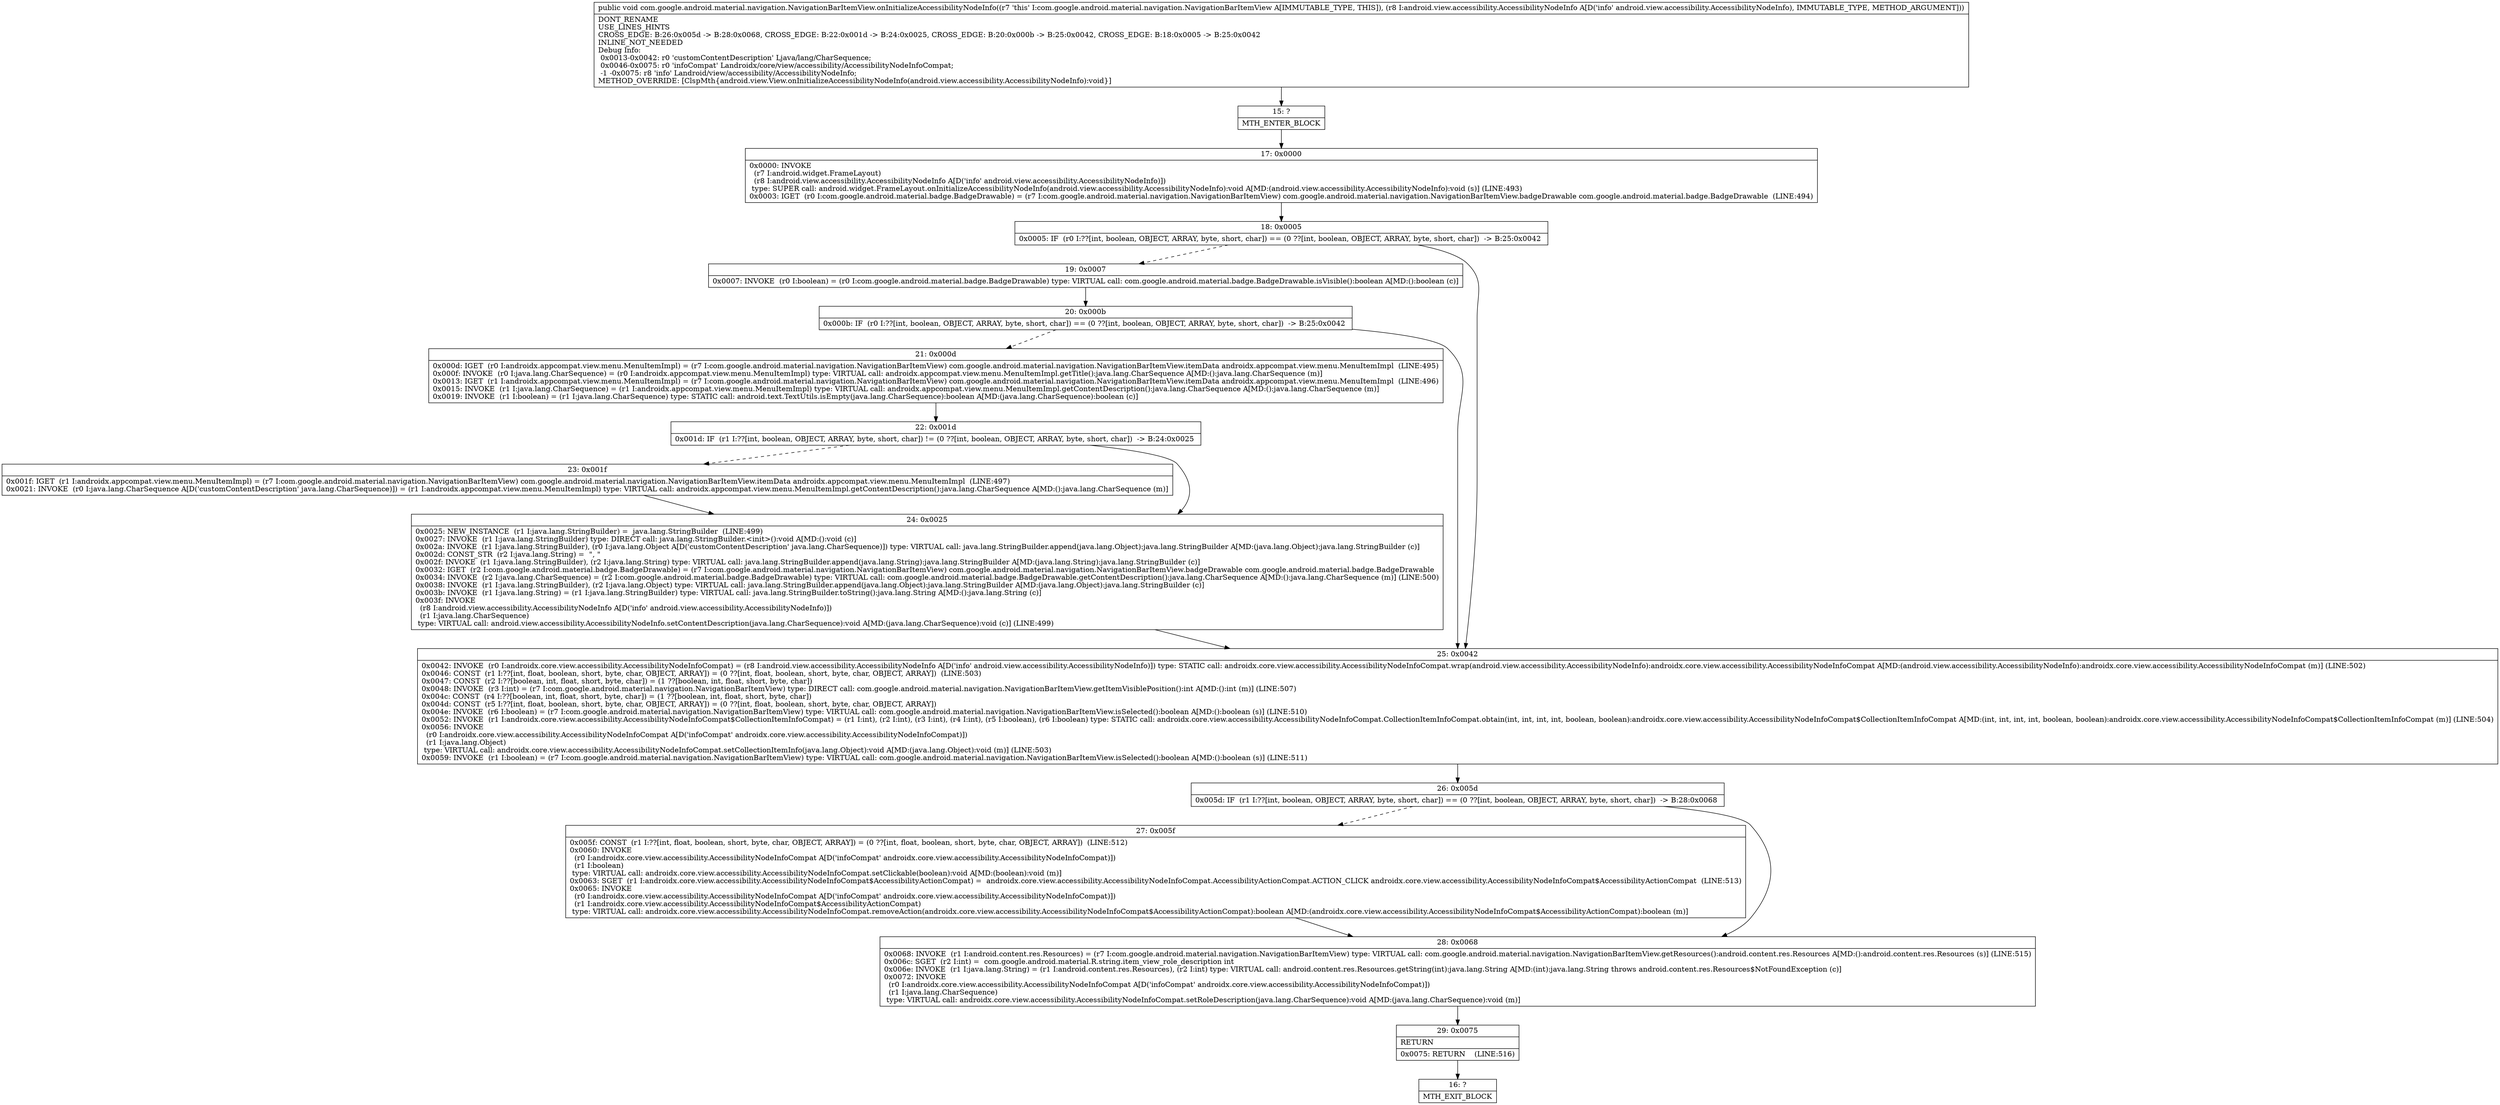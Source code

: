 digraph "CFG forcom.google.android.material.navigation.NavigationBarItemView.onInitializeAccessibilityNodeInfo(Landroid\/view\/accessibility\/AccessibilityNodeInfo;)V" {
Node_15 [shape=record,label="{15\:\ ?|MTH_ENTER_BLOCK\l}"];
Node_17 [shape=record,label="{17\:\ 0x0000|0x0000: INVOKE  \l  (r7 I:android.widget.FrameLayout)\l  (r8 I:android.view.accessibility.AccessibilityNodeInfo A[D('info' android.view.accessibility.AccessibilityNodeInfo)])\l type: SUPER call: android.widget.FrameLayout.onInitializeAccessibilityNodeInfo(android.view.accessibility.AccessibilityNodeInfo):void A[MD:(android.view.accessibility.AccessibilityNodeInfo):void (s)] (LINE:493)\l0x0003: IGET  (r0 I:com.google.android.material.badge.BadgeDrawable) = (r7 I:com.google.android.material.navigation.NavigationBarItemView) com.google.android.material.navigation.NavigationBarItemView.badgeDrawable com.google.android.material.badge.BadgeDrawable  (LINE:494)\l}"];
Node_18 [shape=record,label="{18\:\ 0x0005|0x0005: IF  (r0 I:??[int, boolean, OBJECT, ARRAY, byte, short, char]) == (0 ??[int, boolean, OBJECT, ARRAY, byte, short, char])  \-\> B:25:0x0042 \l}"];
Node_19 [shape=record,label="{19\:\ 0x0007|0x0007: INVOKE  (r0 I:boolean) = (r0 I:com.google.android.material.badge.BadgeDrawable) type: VIRTUAL call: com.google.android.material.badge.BadgeDrawable.isVisible():boolean A[MD:():boolean (c)]\l}"];
Node_20 [shape=record,label="{20\:\ 0x000b|0x000b: IF  (r0 I:??[int, boolean, OBJECT, ARRAY, byte, short, char]) == (0 ??[int, boolean, OBJECT, ARRAY, byte, short, char])  \-\> B:25:0x0042 \l}"];
Node_21 [shape=record,label="{21\:\ 0x000d|0x000d: IGET  (r0 I:androidx.appcompat.view.menu.MenuItemImpl) = (r7 I:com.google.android.material.navigation.NavigationBarItemView) com.google.android.material.navigation.NavigationBarItemView.itemData androidx.appcompat.view.menu.MenuItemImpl  (LINE:495)\l0x000f: INVOKE  (r0 I:java.lang.CharSequence) = (r0 I:androidx.appcompat.view.menu.MenuItemImpl) type: VIRTUAL call: androidx.appcompat.view.menu.MenuItemImpl.getTitle():java.lang.CharSequence A[MD:():java.lang.CharSequence (m)]\l0x0013: IGET  (r1 I:androidx.appcompat.view.menu.MenuItemImpl) = (r7 I:com.google.android.material.navigation.NavigationBarItemView) com.google.android.material.navigation.NavigationBarItemView.itemData androidx.appcompat.view.menu.MenuItemImpl  (LINE:496)\l0x0015: INVOKE  (r1 I:java.lang.CharSequence) = (r1 I:androidx.appcompat.view.menu.MenuItemImpl) type: VIRTUAL call: androidx.appcompat.view.menu.MenuItemImpl.getContentDescription():java.lang.CharSequence A[MD:():java.lang.CharSequence (m)]\l0x0019: INVOKE  (r1 I:boolean) = (r1 I:java.lang.CharSequence) type: STATIC call: android.text.TextUtils.isEmpty(java.lang.CharSequence):boolean A[MD:(java.lang.CharSequence):boolean (c)]\l}"];
Node_22 [shape=record,label="{22\:\ 0x001d|0x001d: IF  (r1 I:??[int, boolean, OBJECT, ARRAY, byte, short, char]) != (0 ??[int, boolean, OBJECT, ARRAY, byte, short, char])  \-\> B:24:0x0025 \l}"];
Node_23 [shape=record,label="{23\:\ 0x001f|0x001f: IGET  (r1 I:androidx.appcompat.view.menu.MenuItemImpl) = (r7 I:com.google.android.material.navigation.NavigationBarItemView) com.google.android.material.navigation.NavigationBarItemView.itemData androidx.appcompat.view.menu.MenuItemImpl  (LINE:497)\l0x0021: INVOKE  (r0 I:java.lang.CharSequence A[D('customContentDescription' java.lang.CharSequence)]) = (r1 I:androidx.appcompat.view.menu.MenuItemImpl) type: VIRTUAL call: androidx.appcompat.view.menu.MenuItemImpl.getContentDescription():java.lang.CharSequence A[MD:():java.lang.CharSequence (m)]\l}"];
Node_24 [shape=record,label="{24\:\ 0x0025|0x0025: NEW_INSTANCE  (r1 I:java.lang.StringBuilder) =  java.lang.StringBuilder  (LINE:499)\l0x0027: INVOKE  (r1 I:java.lang.StringBuilder) type: DIRECT call: java.lang.StringBuilder.\<init\>():void A[MD:():void (c)]\l0x002a: INVOKE  (r1 I:java.lang.StringBuilder), (r0 I:java.lang.Object A[D('customContentDescription' java.lang.CharSequence)]) type: VIRTUAL call: java.lang.StringBuilder.append(java.lang.Object):java.lang.StringBuilder A[MD:(java.lang.Object):java.lang.StringBuilder (c)]\l0x002d: CONST_STR  (r2 I:java.lang.String) =  \", \" \l0x002f: INVOKE  (r1 I:java.lang.StringBuilder), (r2 I:java.lang.String) type: VIRTUAL call: java.lang.StringBuilder.append(java.lang.String):java.lang.StringBuilder A[MD:(java.lang.String):java.lang.StringBuilder (c)]\l0x0032: IGET  (r2 I:com.google.android.material.badge.BadgeDrawable) = (r7 I:com.google.android.material.navigation.NavigationBarItemView) com.google.android.material.navigation.NavigationBarItemView.badgeDrawable com.google.android.material.badge.BadgeDrawable \l0x0034: INVOKE  (r2 I:java.lang.CharSequence) = (r2 I:com.google.android.material.badge.BadgeDrawable) type: VIRTUAL call: com.google.android.material.badge.BadgeDrawable.getContentDescription():java.lang.CharSequence A[MD:():java.lang.CharSequence (m)] (LINE:500)\l0x0038: INVOKE  (r1 I:java.lang.StringBuilder), (r2 I:java.lang.Object) type: VIRTUAL call: java.lang.StringBuilder.append(java.lang.Object):java.lang.StringBuilder A[MD:(java.lang.Object):java.lang.StringBuilder (c)]\l0x003b: INVOKE  (r1 I:java.lang.String) = (r1 I:java.lang.StringBuilder) type: VIRTUAL call: java.lang.StringBuilder.toString():java.lang.String A[MD:():java.lang.String (c)]\l0x003f: INVOKE  \l  (r8 I:android.view.accessibility.AccessibilityNodeInfo A[D('info' android.view.accessibility.AccessibilityNodeInfo)])\l  (r1 I:java.lang.CharSequence)\l type: VIRTUAL call: android.view.accessibility.AccessibilityNodeInfo.setContentDescription(java.lang.CharSequence):void A[MD:(java.lang.CharSequence):void (c)] (LINE:499)\l}"];
Node_25 [shape=record,label="{25\:\ 0x0042|0x0042: INVOKE  (r0 I:androidx.core.view.accessibility.AccessibilityNodeInfoCompat) = (r8 I:android.view.accessibility.AccessibilityNodeInfo A[D('info' android.view.accessibility.AccessibilityNodeInfo)]) type: STATIC call: androidx.core.view.accessibility.AccessibilityNodeInfoCompat.wrap(android.view.accessibility.AccessibilityNodeInfo):androidx.core.view.accessibility.AccessibilityNodeInfoCompat A[MD:(android.view.accessibility.AccessibilityNodeInfo):androidx.core.view.accessibility.AccessibilityNodeInfoCompat (m)] (LINE:502)\l0x0046: CONST  (r1 I:??[int, float, boolean, short, byte, char, OBJECT, ARRAY]) = (0 ??[int, float, boolean, short, byte, char, OBJECT, ARRAY])  (LINE:503)\l0x0047: CONST  (r2 I:??[boolean, int, float, short, byte, char]) = (1 ??[boolean, int, float, short, byte, char]) \l0x0048: INVOKE  (r3 I:int) = (r7 I:com.google.android.material.navigation.NavigationBarItemView) type: DIRECT call: com.google.android.material.navigation.NavigationBarItemView.getItemVisiblePosition():int A[MD:():int (m)] (LINE:507)\l0x004c: CONST  (r4 I:??[boolean, int, float, short, byte, char]) = (1 ??[boolean, int, float, short, byte, char]) \l0x004d: CONST  (r5 I:??[int, float, boolean, short, byte, char, OBJECT, ARRAY]) = (0 ??[int, float, boolean, short, byte, char, OBJECT, ARRAY]) \l0x004e: INVOKE  (r6 I:boolean) = (r7 I:com.google.android.material.navigation.NavigationBarItemView) type: VIRTUAL call: com.google.android.material.navigation.NavigationBarItemView.isSelected():boolean A[MD:():boolean (s)] (LINE:510)\l0x0052: INVOKE  (r1 I:androidx.core.view.accessibility.AccessibilityNodeInfoCompat$CollectionItemInfoCompat) = (r1 I:int), (r2 I:int), (r3 I:int), (r4 I:int), (r5 I:boolean), (r6 I:boolean) type: STATIC call: androidx.core.view.accessibility.AccessibilityNodeInfoCompat.CollectionItemInfoCompat.obtain(int, int, int, int, boolean, boolean):androidx.core.view.accessibility.AccessibilityNodeInfoCompat$CollectionItemInfoCompat A[MD:(int, int, int, int, boolean, boolean):androidx.core.view.accessibility.AccessibilityNodeInfoCompat$CollectionItemInfoCompat (m)] (LINE:504)\l0x0056: INVOKE  \l  (r0 I:androidx.core.view.accessibility.AccessibilityNodeInfoCompat A[D('infoCompat' androidx.core.view.accessibility.AccessibilityNodeInfoCompat)])\l  (r1 I:java.lang.Object)\l type: VIRTUAL call: androidx.core.view.accessibility.AccessibilityNodeInfoCompat.setCollectionItemInfo(java.lang.Object):void A[MD:(java.lang.Object):void (m)] (LINE:503)\l0x0059: INVOKE  (r1 I:boolean) = (r7 I:com.google.android.material.navigation.NavigationBarItemView) type: VIRTUAL call: com.google.android.material.navigation.NavigationBarItemView.isSelected():boolean A[MD:():boolean (s)] (LINE:511)\l}"];
Node_26 [shape=record,label="{26\:\ 0x005d|0x005d: IF  (r1 I:??[int, boolean, OBJECT, ARRAY, byte, short, char]) == (0 ??[int, boolean, OBJECT, ARRAY, byte, short, char])  \-\> B:28:0x0068 \l}"];
Node_27 [shape=record,label="{27\:\ 0x005f|0x005f: CONST  (r1 I:??[int, float, boolean, short, byte, char, OBJECT, ARRAY]) = (0 ??[int, float, boolean, short, byte, char, OBJECT, ARRAY])  (LINE:512)\l0x0060: INVOKE  \l  (r0 I:androidx.core.view.accessibility.AccessibilityNodeInfoCompat A[D('infoCompat' androidx.core.view.accessibility.AccessibilityNodeInfoCompat)])\l  (r1 I:boolean)\l type: VIRTUAL call: androidx.core.view.accessibility.AccessibilityNodeInfoCompat.setClickable(boolean):void A[MD:(boolean):void (m)]\l0x0063: SGET  (r1 I:androidx.core.view.accessibility.AccessibilityNodeInfoCompat$AccessibilityActionCompat) =  androidx.core.view.accessibility.AccessibilityNodeInfoCompat.AccessibilityActionCompat.ACTION_CLICK androidx.core.view.accessibility.AccessibilityNodeInfoCompat$AccessibilityActionCompat  (LINE:513)\l0x0065: INVOKE  \l  (r0 I:androidx.core.view.accessibility.AccessibilityNodeInfoCompat A[D('infoCompat' androidx.core.view.accessibility.AccessibilityNodeInfoCompat)])\l  (r1 I:androidx.core.view.accessibility.AccessibilityNodeInfoCompat$AccessibilityActionCompat)\l type: VIRTUAL call: androidx.core.view.accessibility.AccessibilityNodeInfoCompat.removeAction(androidx.core.view.accessibility.AccessibilityNodeInfoCompat$AccessibilityActionCompat):boolean A[MD:(androidx.core.view.accessibility.AccessibilityNodeInfoCompat$AccessibilityActionCompat):boolean (m)]\l}"];
Node_28 [shape=record,label="{28\:\ 0x0068|0x0068: INVOKE  (r1 I:android.content.res.Resources) = (r7 I:com.google.android.material.navigation.NavigationBarItemView) type: VIRTUAL call: com.google.android.material.navigation.NavigationBarItemView.getResources():android.content.res.Resources A[MD:():android.content.res.Resources (s)] (LINE:515)\l0x006c: SGET  (r2 I:int) =  com.google.android.material.R.string.item_view_role_description int \l0x006e: INVOKE  (r1 I:java.lang.String) = (r1 I:android.content.res.Resources), (r2 I:int) type: VIRTUAL call: android.content.res.Resources.getString(int):java.lang.String A[MD:(int):java.lang.String throws android.content.res.Resources$NotFoundException (c)]\l0x0072: INVOKE  \l  (r0 I:androidx.core.view.accessibility.AccessibilityNodeInfoCompat A[D('infoCompat' androidx.core.view.accessibility.AccessibilityNodeInfoCompat)])\l  (r1 I:java.lang.CharSequence)\l type: VIRTUAL call: androidx.core.view.accessibility.AccessibilityNodeInfoCompat.setRoleDescription(java.lang.CharSequence):void A[MD:(java.lang.CharSequence):void (m)]\l}"];
Node_29 [shape=record,label="{29\:\ 0x0075|RETURN\l|0x0075: RETURN    (LINE:516)\l}"];
Node_16 [shape=record,label="{16\:\ ?|MTH_EXIT_BLOCK\l}"];
MethodNode[shape=record,label="{public void com.google.android.material.navigation.NavigationBarItemView.onInitializeAccessibilityNodeInfo((r7 'this' I:com.google.android.material.navigation.NavigationBarItemView A[IMMUTABLE_TYPE, THIS]), (r8 I:android.view.accessibility.AccessibilityNodeInfo A[D('info' android.view.accessibility.AccessibilityNodeInfo), IMMUTABLE_TYPE, METHOD_ARGUMENT]))  | DONT_RENAME\lUSE_LINES_HINTS\lCROSS_EDGE: B:26:0x005d \-\> B:28:0x0068, CROSS_EDGE: B:22:0x001d \-\> B:24:0x0025, CROSS_EDGE: B:20:0x000b \-\> B:25:0x0042, CROSS_EDGE: B:18:0x0005 \-\> B:25:0x0042\lINLINE_NOT_NEEDED\lDebug Info:\l  0x0013\-0x0042: r0 'customContentDescription' Ljava\/lang\/CharSequence;\l  0x0046\-0x0075: r0 'infoCompat' Landroidx\/core\/view\/accessibility\/AccessibilityNodeInfoCompat;\l  \-1 \-0x0075: r8 'info' Landroid\/view\/accessibility\/AccessibilityNodeInfo;\lMETHOD_OVERRIDE: [ClspMth\{android.view.View.onInitializeAccessibilityNodeInfo(android.view.accessibility.AccessibilityNodeInfo):void\}]\l}"];
MethodNode -> Node_15;Node_15 -> Node_17;
Node_17 -> Node_18;
Node_18 -> Node_19[style=dashed];
Node_18 -> Node_25;
Node_19 -> Node_20;
Node_20 -> Node_21[style=dashed];
Node_20 -> Node_25;
Node_21 -> Node_22;
Node_22 -> Node_23[style=dashed];
Node_22 -> Node_24;
Node_23 -> Node_24;
Node_24 -> Node_25;
Node_25 -> Node_26;
Node_26 -> Node_27[style=dashed];
Node_26 -> Node_28;
Node_27 -> Node_28;
Node_28 -> Node_29;
Node_29 -> Node_16;
}


